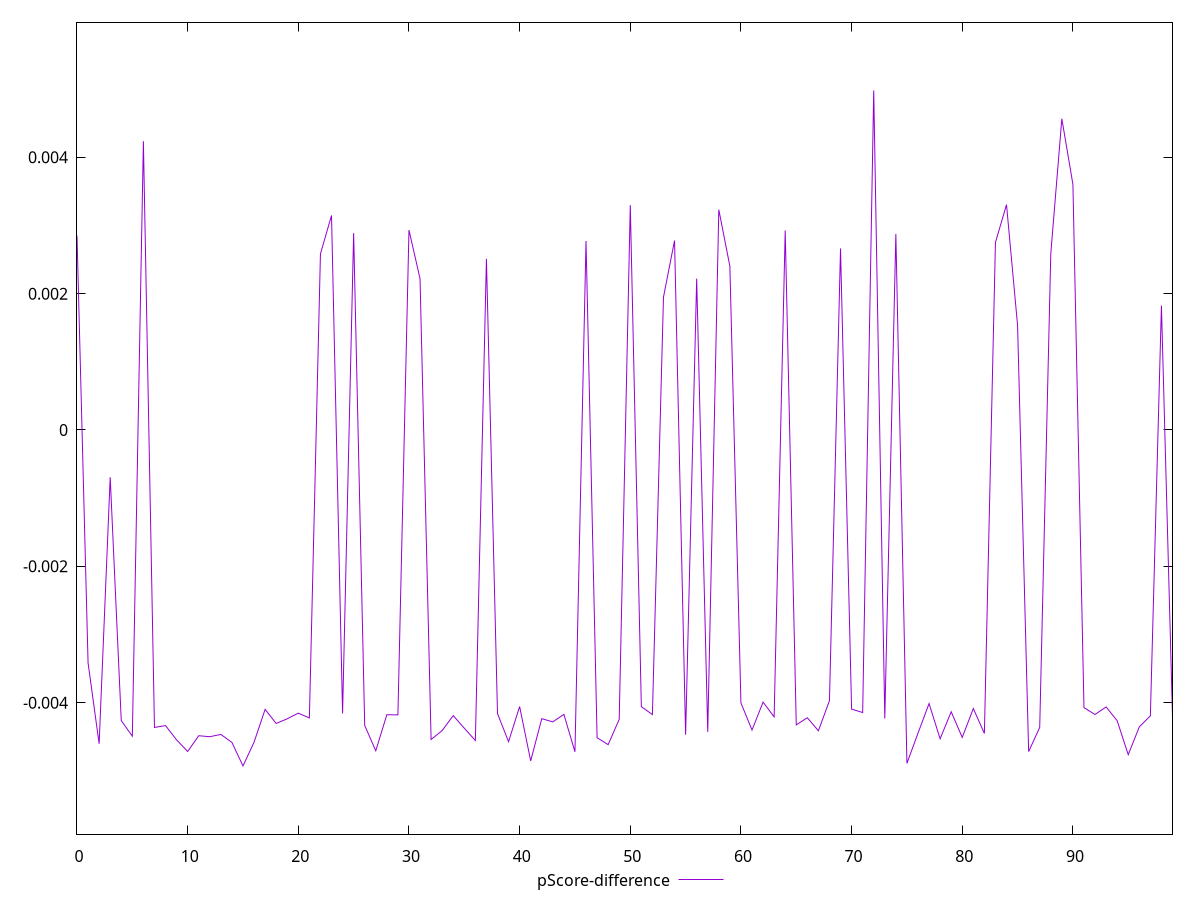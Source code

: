 reset

$pScoreDifference <<EOF
0 0.0028506446619199766
1 -0.0034164064958608353
2 -0.004601916935659145
3 -0.0006927604261468545
4 -0.004263284840062331
5 -0.00449030171133602
6 0.00423584190495252
7 -0.004362456826737526
8 -0.0043351906396073
9 -0.004544828269750223
10 -0.004714911791722232
11 -0.004484093816841117
12 -0.004498187125291597
13 -0.004464888456712335
14 -0.00458212534633895
15 -0.004927185215272356
16 -0.004578878044363521
17 -0.004097322892797628
18 -0.004304479355015545
19 -0.0042352177650616385
20 -0.00415276757068872
21 -0.004223147203570088
22 0.0025828037775740276
23 0.0031466332794836127
24 -0.004157683682120661
25 0.0028876841131183495
26 -0.004333765009835844
27 -0.004704504466337411
28 -0.004176000119092249
29 -0.004178188601441257
30 0.0029326520620820418
31 0.0022183602741732145
32 -0.004539059132280476
33 -0.004408490912914398
34 -0.004188506728982189
35 -0.004373773136978731
36 -0.004554085826176224
37 0.00250936764787979
38 -0.004158858861291748
39 -0.0045715009468799694
40 -0.004055967882059086
41 -0.004853285861448731
42 -0.004233861741764322
43 -0.00428076411788747
44 -0.004170868987498855
45 -0.004719983528622018
46 0.0027719614213409516
47 -0.004512687427079665
48 -0.0046147839968098125
49 -0.004242929485664293
50 0.003297763940825371
51 -0.0040571086264752365
52 -0.004173829323666833
53 0.0019477017695548327
54 0.002779013048609391
55 -0.004469604499274693
56 0.002220191403076277
57 -0.0044270808878303924
58 0.0032314720574602163
59 0.002401287856582668
60 -0.0040029679974254995
61 -0.0044008160492599036
62 -0.003991103567337562
63 -0.004207055935441462
64 0.002926053205176249
65 -0.004324895001866613
66 -0.004220018712041029
67 -0.00441144711163477
68 -0.003969647545553068
69 0.0026621632710407406
70 -0.004093624142096131
71 -0.004143724227566592
72 0.004979394029112294
73 -0.004232331389295241
74 0.0028750574103666438
75 -0.00488908214751127
76 -0.004446567623003439
77 -0.004012672877348855
78 -0.004528810474465406
79 -0.004132812080878345
80 -0.00450858559988454
81 -0.004085191120326126
82 -0.004450417624115022
83 0.0027509283813311747
84 0.003304586107531593
85 0.0015338198684216042
86 -0.004716706971855333
87 -0.004361614918836354
88 0.002585122360714731
89 0.004565102871199045
90 0.003602782845174124
91 -0.00407156922429508
92 -0.004172847466838436
93 -0.004062008189488209
94 -0.00426387231604175
95 -0.0047617359092035905
96 -0.004354424545339519
97 -0.004192427098036133
98 0.0018231152970801245
99 -0.004201748553872342
EOF

set key outside below
set xrange [0:99]
set yrange [-0.005927185215272356:0.005979394029112294]
set trange [-0.005927185215272356:0.005979394029112294]
set terminal svg size 640, 500 enhanced background rgb 'white'
set output "report_00017_2021-02-10T15-08-03.406Z/speed-index/samples/pages+cached+noadtech+nomedia/pScore-difference/values.svg"

plot $pScoreDifference title "pScore-difference" with line

reset
